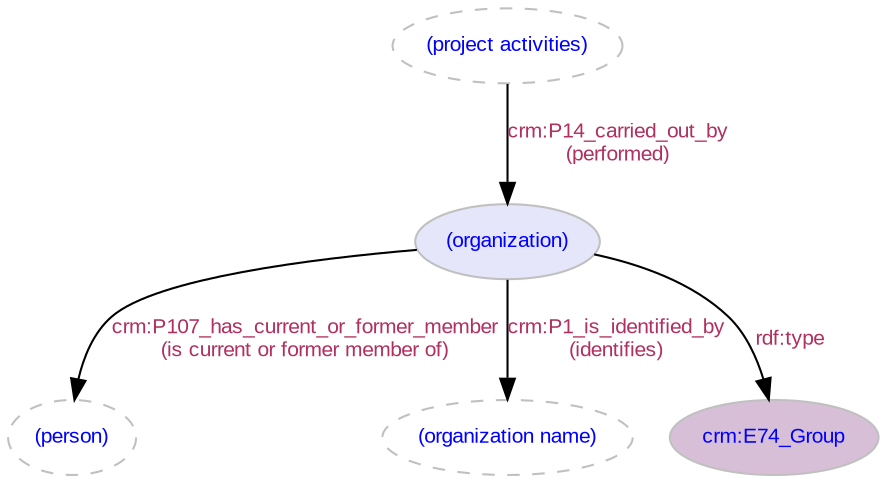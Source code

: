 digraph {
   // label = "Organization";
   // labelloc = "t";
   node [color=gray, fontcolor=blue, fontsize=10, fontname=Arial, style=filled, fillcolor=ghostwhite];
   edge [color=black, fontcolor=maroon, fontsize=10, fontname=Arial];
   "(project activities)" [style=dashed]; 
   "(organization)" [fillcolor="lavender"];   
   "(person)" [style=dashed];
   "(organization name)" [style=dashed];   
   "(project activities)" -> "(organization)" [label="crm:P14_carried_out_by\n(performed)", labelURL="http://www.cidoc-crm.org/cidoc-crm/P14_carried_out_by"];   
   "(organization)" -> "crm:E74_Group" [label="rdf:type", labelURL="http://www.w3.org/1999/02/22-rdf-syntax-ns#type"];
   "(organization)" -> "(person)" [label="crm:P107_has_current_or_former_member\n(is current or former member of)", labelURL="http://www.cidoc-crm.org/cidoc-crm/P107_has_current_or_former_member"];     
   "crm:E74_Group" [fillcolor=thistle, URL="http://www.cidoc-crm.org/cidoc-crm/E74_Group"];
   "(organization)" -> "(organization name)" [label="crm:P1_is_identified_by\n(identifies)", labelURL="http://www.cidoc-crm.org/cidoc-crm/P1_is_identified_by"];   
}